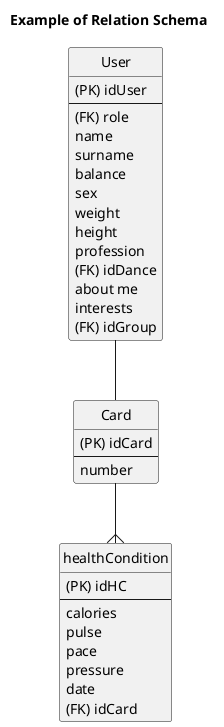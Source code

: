 @startuml

title Example of Relation Schema

hide circle

entity "User" as us {
    (PK) idUser
    --
    (FK) role
    name
    surname
    balance
    sex
    weight
    height
    profession
    (FK) idDance
    about me
    interests
    (FK) idGroup
}

entity "Card" as cd {
    (PK) idCard
    --
    number
}

entity "healthCondition" as hc {
    (PK) idHC
    --
    calories
    pulse
    pace
    pressure
    date
    (FK) idCard
}

us -- cd
cd --{ hc

@enduml